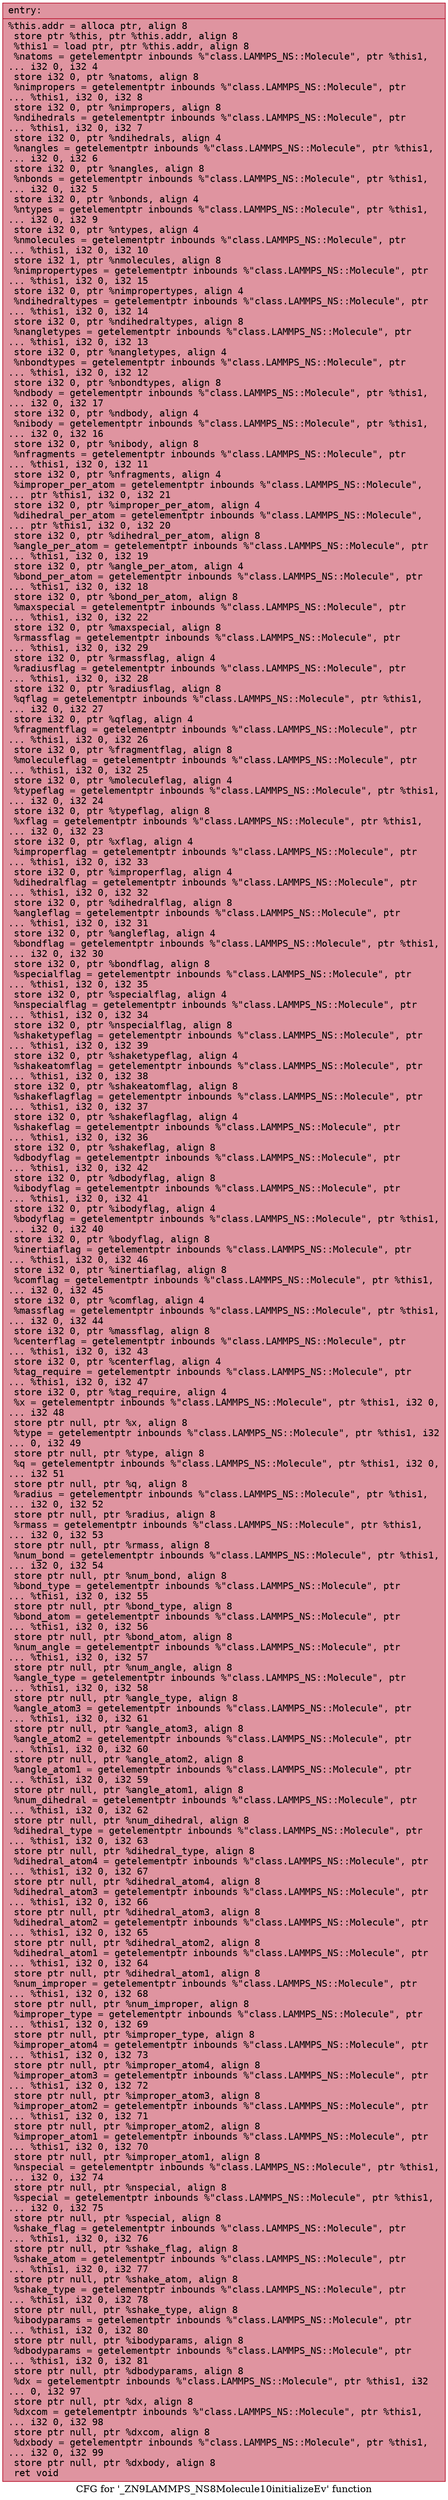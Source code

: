 digraph "CFG for '_ZN9LAMMPS_NS8Molecule10initializeEv' function" {
	label="CFG for '_ZN9LAMMPS_NS8Molecule10initializeEv' function";

	Node0x558e607abe50 [shape=record,color="#b70d28ff", style=filled, fillcolor="#b70d2870" fontname="Courier",label="{entry:\l|  %this.addr = alloca ptr, align 8\l  store ptr %this, ptr %this.addr, align 8\l  %this1 = load ptr, ptr %this.addr, align 8\l  %natoms = getelementptr inbounds %\"class.LAMMPS_NS::Molecule\", ptr %this1,\l... i32 0, i32 4\l  store i32 0, ptr %natoms, align 8\l  %nimpropers = getelementptr inbounds %\"class.LAMMPS_NS::Molecule\", ptr\l... %this1, i32 0, i32 8\l  store i32 0, ptr %nimpropers, align 8\l  %ndihedrals = getelementptr inbounds %\"class.LAMMPS_NS::Molecule\", ptr\l... %this1, i32 0, i32 7\l  store i32 0, ptr %ndihedrals, align 4\l  %nangles = getelementptr inbounds %\"class.LAMMPS_NS::Molecule\", ptr %this1,\l... i32 0, i32 6\l  store i32 0, ptr %nangles, align 8\l  %nbonds = getelementptr inbounds %\"class.LAMMPS_NS::Molecule\", ptr %this1,\l... i32 0, i32 5\l  store i32 0, ptr %nbonds, align 4\l  %ntypes = getelementptr inbounds %\"class.LAMMPS_NS::Molecule\", ptr %this1,\l... i32 0, i32 9\l  store i32 0, ptr %ntypes, align 4\l  %nmolecules = getelementptr inbounds %\"class.LAMMPS_NS::Molecule\", ptr\l... %this1, i32 0, i32 10\l  store i32 1, ptr %nmolecules, align 8\l  %nimpropertypes = getelementptr inbounds %\"class.LAMMPS_NS::Molecule\", ptr\l... %this1, i32 0, i32 15\l  store i32 0, ptr %nimpropertypes, align 4\l  %ndihedraltypes = getelementptr inbounds %\"class.LAMMPS_NS::Molecule\", ptr\l... %this1, i32 0, i32 14\l  store i32 0, ptr %ndihedraltypes, align 8\l  %nangletypes = getelementptr inbounds %\"class.LAMMPS_NS::Molecule\", ptr\l... %this1, i32 0, i32 13\l  store i32 0, ptr %nangletypes, align 4\l  %nbondtypes = getelementptr inbounds %\"class.LAMMPS_NS::Molecule\", ptr\l... %this1, i32 0, i32 12\l  store i32 0, ptr %nbondtypes, align 8\l  %ndbody = getelementptr inbounds %\"class.LAMMPS_NS::Molecule\", ptr %this1,\l... i32 0, i32 17\l  store i32 0, ptr %ndbody, align 4\l  %nibody = getelementptr inbounds %\"class.LAMMPS_NS::Molecule\", ptr %this1,\l... i32 0, i32 16\l  store i32 0, ptr %nibody, align 8\l  %nfragments = getelementptr inbounds %\"class.LAMMPS_NS::Molecule\", ptr\l... %this1, i32 0, i32 11\l  store i32 0, ptr %nfragments, align 4\l  %improper_per_atom = getelementptr inbounds %\"class.LAMMPS_NS::Molecule\",\l... ptr %this1, i32 0, i32 21\l  store i32 0, ptr %improper_per_atom, align 4\l  %dihedral_per_atom = getelementptr inbounds %\"class.LAMMPS_NS::Molecule\",\l... ptr %this1, i32 0, i32 20\l  store i32 0, ptr %dihedral_per_atom, align 8\l  %angle_per_atom = getelementptr inbounds %\"class.LAMMPS_NS::Molecule\", ptr\l... %this1, i32 0, i32 19\l  store i32 0, ptr %angle_per_atom, align 4\l  %bond_per_atom = getelementptr inbounds %\"class.LAMMPS_NS::Molecule\", ptr\l... %this1, i32 0, i32 18\l  store i32 0, ptr %bond_per_atom, align 8\l  %maxspecial = getelementptr inbounds %\"class.LAMMPS_NS::Molecule\", ptr\l... %this1, i32 0, i32 22\l  store i32 0, ptr %maxspecial, align 8\l  %rmassflag = getelementptr inbounds %\"class.LAMMPS_NS::Molecule\", ptr\l... %this1, i32 0, i32 29\l  store i32 0, ptr %rmassflag, align 4\l  %radiusflag = getelementptr inbounds %\"class.LAMMPS_NS::Molecule\", ptr\l... %this1, i32 0, i32 28\l  store i32 0, ptr %radiusflag, align 8\l  %qflag = getelementptr inbounds %\"class.LAMMPS_NS::Molecule\", ptr %this1,\l... i32 0, i32 27\l  store i32 0, ptr %qflag, align 4\l  %fragmentflag = getelementptr inbounds %\"class.LAMMPS_NS::Molecule\", ptr\l... %this1, i32 0, i32 26\l  store i32 0, ptr %fragmentflag, align 8\l  %moleculeflag = getelementptr inbounds %\"class.LAMMPS_NS::Molecule\", ptr\l... %this1, i32 0, i32 25\l  store i32 0, ptr %moleculeflag, align 4\l  %typeflag = getelementptr inbounds %\"class.LAMMPS_NS::Molecule\", ptr %this1,\l... i32 0, i32 24\l  store i32 0, ptr %typeflag, align 8\l  %xflag = getelementptr inbounds %\"class.LAMMPS_NS::Molecule\", ptr %this1,\l... i32 0, i32 23\l  store i32 0, ptr %xflag, align 4\l  %improperflag = getelementptr inbounds %\"class.LAMMPS_NS::Molecule\", ptr\l... %this1, i32 0, i32 33\l  store i32 0, ptr %improperflag, align 4\l  %dihedralflag = getelementptr inbounds %\"class.LAMMPS_NS::Molecule\", ptr\l... %this1, i32 0, i32 32\l  store i32 0, ptr %dihedralflag, align 8\l  %angleflag = getelementptr inbounds %\"class.LAMMPS_NS::Molecule\", ptr\l... %this1, i32 0, i32 31\l  store i32 0, ptr %angleflag, align 4\l  %bondflag = getelementptr inbounds %\"class.LAMMPS_NS::Molecule\", ptr %this1,\l... i32 0, i32 30\l  store i32 0, ptr %bondflag, align 8\l  %specialflag = getelementptr inbounds %\"class.LAMMPS_NS::Molecule\", ptr\l... %this1, i32 0, i32 35\l  store i32 0, ptr %specialflag, align 4\l  %nspecialflag = getelementptr inbounds %\"class.LAMMPS_NS::Molecule\", ptr\l... %this1, i32 0, i32 34\l  store i32 0, ptr %nspecialflag, align 8\l  %shaketypeflag = getelementptr inbounds %\"class.LAMMPS_NS::Molecule\", ptr\l... %this1, i32 0, i32 39\l  store i32 0, ptr %shaketypeflag, align 4\l  %shakeatomflag = getelementptr inbounds %\"class.LAMMPS_NS::Molecule\", ptr\l... %this1, i32 0, i32 38\l  store i32 0, ptr %shakeatomflag, align 8\l  %shakeflagflag = getelementptr inbounds %\"class.LAMMPS_NS::Molecule\", ptr\l... %this1, i32 0, i32 37\l  store i32 0, ptr %shakeflagflag, align 4\l  %shakeflag = getelementptr inbounds %\"class.LAMMPS_NS::Molecule\", ptr\l... %this1, i32 0, i32 36\l  store i32 0, ptr %shakeflag, align 8\l  %dbodyflag = getelementptr inbounds %\"class.LAMMPS_NS::Molecule\", ptr\l... %this1, i32 0, i32 42\l  store i32 0, ptr %dbodyflag, align 8\l  %ibodyflag = getelementptr inbounds %\"class.LAMMPS_NS::Molecule\", ptr\l... %this1, i32 0, i32 41\l  store i32 0, ptr %ibodyflag, align 4\l  %bodyflag = getelementptr inbounds %\"class.LAMMPS_NS::Molecule\", ptr %this1,\l... i32 0, i32 40\l  store i32 0, ptr %bodyflag, align 8\l  %inertiaflag = getelementptr inbounds %\"class.LAMMPS_NS::Molecule\", ptr\l... %this1, i32 0, i32 46\l  store i32 0, ptr %inertiaflag, align 8\l  %comflag = getelementptr inbounds %\"class.LAMMPS_NS::Molecule\", ptr %this1,\l... i32 0, i32 45\l  store i32 0, ptr %comflag, align 4\l  %massflag = getelementptr inbounds %\"class.LAMMPS_NS::Molecule\", ptr %this1,\l... i32 0, i32 44\l  store i32 0, ptr %massflag, align 8\l  %centerflag = getelementptr inbounds %\"class.LAMMPS_NS::Molecule\", ptr\l... %this1, i32 0, i32 43\l  store i32 0, ptr %centerflag, align 4\l  %tag_require = getelementptr inbounds %\"class.LAMMPS_NS::Molecule\", ptr\l... %this1, i32 0, i32 47\l  store i32 0, ptr %tag_require, align 4\l  %x = getelementptr inbounds %\"class.LAMMPS_NS::Molecule\", ptr %this1, i32 0,\l... i32 48\l  store ptr null, ptr %x, align 8\l  %type = getelementptr inbounds %\"class.LAMMPS_NS::Molecule\", ptr %this1, i32\l... 0, i32 49\l  store ptr null, ptr %type, align 8\l  %q = getelementptr inbounds %\"class.LAMMPS_NS::Molecule\", ptr %this1, i32 0,\l... i32 51\l  store ptr null, ptr %q, align 8\l  %radius = getelementptr inbounds %\"class.LAMMPS_NS::Molecule\", ptr %this1,\l... i32 0, i32 52\l  store ptr null, ptr %radius, align 8\l  %rmass = getelementptr inbounds %\"class.LAMMPS_NS::Molecule\", ptr %this1,\l... i32 0, i32 53\l  store ptr null, ptr %rmass, align 8\l  %num_bond = getelementptr inbounds %\"class.LAMMPS_NS::Molecule\", ptr %this1,\l... i32 0, i32 54\l  store ptr null, ptr %num_bond, align 8\l  %bond_type = getelementptr inbounds %\"class.LAMMPS_NS::Molecule\", ptr\l... %this1, i32 0, i32 55\l  store ptr null, ptr %bond_type, align 8\l  %bond_atom = getelementptr inbounds %\"class.LAMMPS_NS::Molecule\", ptr\l... %this1, i32 0, i32 56\l  store ptr null, ptr %bond_atom, align 8\l  %num_angle = getelementptr inbounds %\"class.LAMMPS_NS::Molecule\", ptr\l... %this1, i32 0, i32 57\l  store ptr null, ptr %num_angle, align 8\l  %angle_type = getelementptr inbounds %\"class.LAMMPS_NS::Molecule\", ptr\l... %this1, i32 0, i32 58\l  store ptr null, ptr %angle_type, align 8\l  %angle_atom3 = getelementptr inbounds %\"class.LAMMPS_NS::Molecule\", ptr\l... %this1, i32 0, i32 61\l  store ptr null, ptr %angle_atom3, align 8\l  %angle_atom2 = getelementptr inbounds %\"class.LAMMPS_NS::Molecule\", ptr\l... %this1, i32 0, i32 60\l  store ptr null, ptr %angle_atom2, align 8\l  %angle_atom1 = getelementptr inbounds %\"class.LAMMPS_NS::Molecule\", ptr\l... %this1, i32 0, i32 59\l  store ptr null, ptr %angle_atom1, align 8\l  %num_dihedral = getelementptr inbounds %\"class.LAMMPS_NS::Molecule\", ptr\l... %this1, i32 0, i32 62\l  store ptr null, ptr %num_dihedral, align 8\l  %dihedral_type = getelementptr inbounds %\"class.LAMMPS_NS::Molecule\", ptr\l... %this1, i32 0, i32 63\l  store ptr null, ptr %dihedral_type, align 8\l  %dihedral_atom4 = getelementptr inbounds %\"class.LAMMPS_NS::Molecule\", ptr\l... %this1, i32 0, i32 67\l  store ptr null, ptr %dihedral_atom4, align 8\l  %dihedral_atom3 = getelementptr inbounds %\"class.LAMMPS_NS::Molecule\", ptr\l... %this1, i32 0, i32 66\l  store ptr null, ptr %dihedral_atom3, align 8\l  %dihedral_atom2 = getelementptr inbounds %\"class.LAMMPS_NS::Molecule\", ptr\l... %this1, i32 0, i32 65\l  store ptr null, ptr %dihedral_atom2, align 8\l  %dihedral_atom1 = getelementptr inbounds %\"class.LAMMPS_NS::Molecule\", ptr\l... %this1, i32 0, i32 64\l  store ptr null, ptr %dihedral_atom1, align 8\l  %num_improper = getelementptr inbounds %\"class.LAMMPS_NS::Molecule\", ptr\l... %this1, i32 0, i32 68\l  store ptr null, ptr %num_improper, align 8\l  %improper_type = getelementptr inbounds %\"class.LAMMPS_NS::Molecule\", ptr\l... %this1, i32 0, i32 69\l  store ptr null, ptr %improper_type, align 8\l  %improper_atom4 = getelementptr inbounds %\"class.LAMMPS_NS::Molecule\", ptr\l... %this1, i32 0, i32 73\l  store ptr null, ptr %improper_atom4, align 8\l  %improper_atom3 = getelementptr inbounds %\"class.LAMMPS_NS::Molecule\", ptr\l... %this1, i32 0, i32 72\l  store ptr null, ptr %improper_atom3, align 8\l  %improper_atom2 = getelementptr inbounds %\"class.LAMMPS_NS::Molecule\", ptr\l... %this1, i32 0, i32 71\l  store ptr null, ptr %improper_atom2, align 8\l  %improper_atom1 = getelementptr inbounds %\"class.LAMMPS_NS::Molecule\", ptr\l... %this1, i32 0, i32 70\l  store ptr null, ptr %improper_atom1, align 8\l  %nspecial = getelementptr inbounds %\"class.LAMMPS_NS::Molecule\", ptr %this1,\l... i32 0, i32 74\l  store ptr null, ptr %nspecial, align 8\l  %special = getelementptr inbounds %\"class.LAMMPS_NS::Molecule\", ptr %this1,\l... i32 0, i32 75\l  store ptr null, ptr %special, align 8\l  %shake_flag = getelementptr inbounds %\"class.LAMMPS_NS::Molecule\", ptr\l... %this1, i32 0, i32 76\l  store ptr null, ptr %shake_flag, align 8\l  %shake_atom = getelementptr inbounds %\"class.LAMMPS_NS::Molecule\", ptr\l... %this1, i32 0, i32 77\l  store ptr null, ptr %shake_atom, align 8\l  %shake_type = getelementptr inbounds %\"class.LAMMPS_NS::Molecule\", ptr\l... %this1, i32 0, i32 78\l  store ptr null, ptr %shake_type, align 8\l  %ibodyparams = getelementptr inbounds %\"class.LAMMPS_NS::Molecule\", ptr\l... %this1, i32 0, i32 80\l  store ptr null, ptr %ibodyparams, align 8\l  %dbodyparams = getelementptr inbounds %\"class.LAMMPS_NS::Molecule\", ptr\l... %this1, i32 0, i32 81\l  store ptr null, ptr %dbodyparams, align 8\l  %dx = getelementptr inbounds %\"class.LAMMPS_NS::Molecule\", ptr %this1, i32\l... 0, i32 97\l  store ptr null, ptr %dx, align 8\l  %dxcom = getelementptr inbounds %\"class.LAMMPS_NS::Molecule\", ptr %this1,\l... i32 0, i32 98\l  store ptr null, ptr %dxcom, align 8\l  %dxbody = getelementptr inbounds %\"class.LAMMPS_NS::Molecule\", ptr %this1,\l... i32 0, i32 99\l  store ptr null, ptr %dxbody, align 8\l  ret void\l}"];
}
